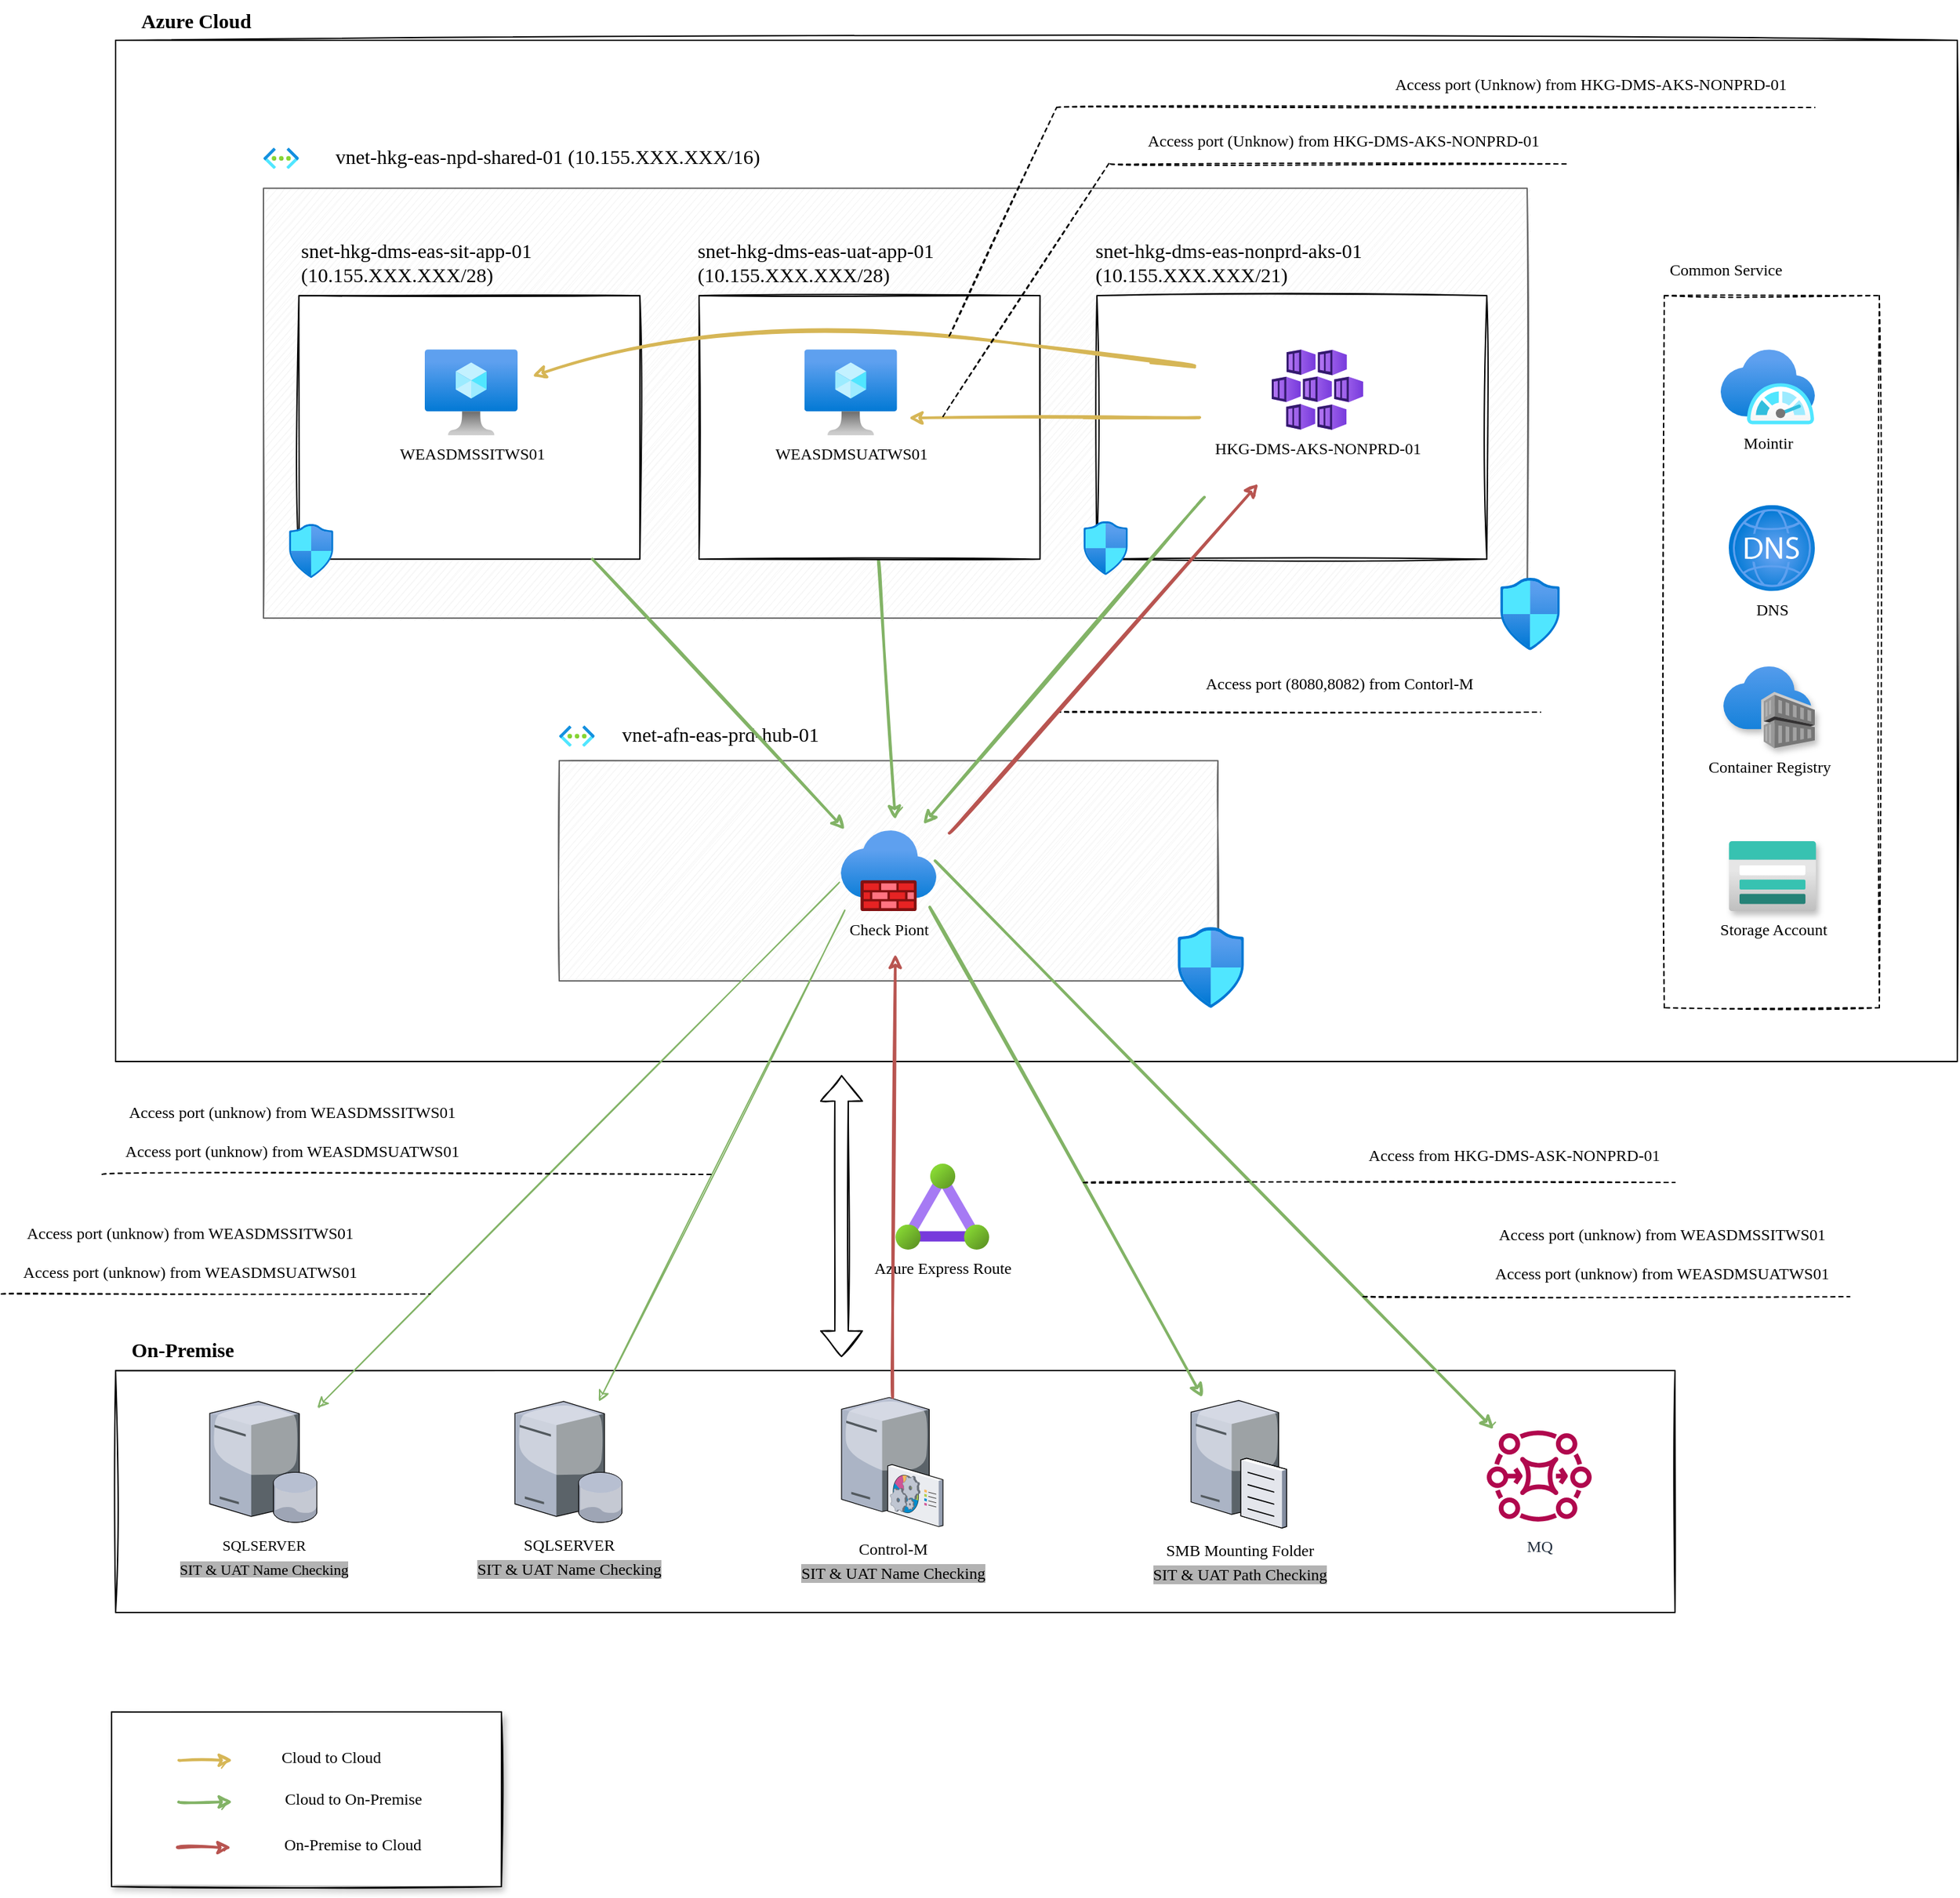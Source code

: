 <mxfile version="18.0.7" type="github">
  <diagram id="_1yi99HODvwLNVEbN80R" name="Page-1">
    <mxGraphModel dx="2105" dy="573" grid="1" gridSize="10" guides="1" tooltips="1" connect="1" arrows="1" fold="1" page="1" pageScale="1" pageWidth="827" pageHeight="1169" math="0" shadow="0">
      <root>
        <mxCell id="0" />
        <mxCell id="1" parent="0" />
        <mxCell id="jHShUy1M93uFHqez85aA-23" value="" style="rounded=0;whiteSpace=wrap;html=1;sketch=1;fontFamily=Comic Sans MS;" vertex="1" parent="1">
          <mxGeometry x="70" y="210" width="1370" height="760" as="geometry" />
        </mxCell>
        <mxCell id="jHShUy1M93uFHqez85aA-71" value="Azure Cloud" style="text;html=1;strokeColor=none;fillColor=none;align=center;verticalAlign=middle;whiteSpace=wrap;rounded=0;sketch=1;fontSize=15;fontStyle=1;fontFamily=Comic Sans MS;" vertex="1" parent="1">
          <mxGeometry x="70" y="180" width="120" height="30" as="geometry" />
        </mxCell>
        <mxCell id="jHShUy1M93uFHqez85aA-79" value="Azure Express Route" style="aspect=fixed;html=1;points=[];align=center;image;fontSize=12;image=img/lib/azure2/networking/ExpressRoute_Circuits.svg;sketch=1;fontFamily=Comic Sans MS;" vertex="1" parent="1">
          <mxGeometry x="650" y="1046" width="70" height="64" as="geometry" />
        </mxCell>
        <mxCell id="jHShUy1M93uFHqez85aA-81" value="" style="group" vertex="1" connectable="0" parent="1">
          <mxGeometry x="400" y="720" width="490" height="190" as="geometry" />
        </mxCell>
        <mxCell id="jHShUy1M93uFHqez85aA-42" value="" style="rounded=0;whiteSpace=wrap;html=1;sketch=1;fillColor=#f5f5f5;fontColor=#333333;strokeColor=#666666;fontFamily=Comic Sans MS;" vertex="1" parent="jHShUy1M93uFHqez85aA-81">
          <mxGeometry y="26.12" width="490" height="163.88" as="geometry" />
        </mxCell>
        <mxCell id="jHShUy1M93uFHqez85aA-43" value="" style="aspect=fixed;html=1;points=[];align=center;image;fontSize=12;image=img/lib/azure2/networking/Virtual_Networks.svg;sketch=1;rounded=0;fontFamily=Comic Sans MS;" vertex="1" parent="jHShUy1M93uFHqez85aA-81">
          <mxGeometry width="26.341" height="15.727" as="geometry" />
        </mxCell>
        <mxCell id="jHShUy1M93uFHqez85aA-80" value="Check Piont" style="aspect=fixed;html=1;points=[];align=center;image;fontSize=12;image=img/lib/azure2/networking/Firewalls.svg;sketch=1;fontFamily=Comic Sans MS;" vertex="1" parent="jHShUy1M93uFHqez85aA-81">
          <mxGeometry x="209.5" y="78.06" width="71" height="60" as="geometry" />
        </mxCell>
        <mxCell id="jHShUy1M93uFHqez85aA-163" value="vnet-afn-eas-prd-hub-01" style="text;html=1;strokeColor=none;fillColor=none;align=center;verticalAlign=middle;whiteSpace=wrap;rounded=0;sketch=1;fontFamily=Comic Sans MS;fontSize=15;fontStyle=0" vertex="1" parent="jHShUy1M93uFHqez85aA-81">
          <mxGeometry x="12" y="-9.14" width="216" height="30" as="geometry" />
        </mxCell>
        <mxCell id="jHShUy1M93uFHqez85aA-70" value="" style="rounded=0;whiteSpace=wrap;html=1;sketch=1;fontFamily=Comic Sans MS;" vertex="1" parent="1">
          <mxGeometry x="70" y="1200" width="1160" height="180" as="geometry" />
        </mxCell>
        <mxCell id="jHShUy1M93uFHqez85aA-74" value="On-Premise" style="text;html=1;strokeColor=none;fillColor=none;align=center;verticalAlign=middle;whiteSpace=wrap;rounded=0;sketch=1;fontFamily=Comic Sans MS;fontSize=15;fontStyle=1" vertex="1" parent="1">
          <mxGeometry x="70" y="1169" width="100" height="30" as="geometry" />
        </mxCell>
        <mxCell id="jHShUy1M93uFHqez85aA-87" value="&lt;font style=&quot;font-size: 11px;&quot;&gt;SQLSERVER&lt;br style=&quot;font-size: 11px;&quot;&gt;&lt;span style=&quot;background-color: rgb(179, 179, 179);&quot;&gt;SIT &amp;amp; UAT Name Checking&lt;/span&gt;&lt;br&gt;&lt;/font&gt;" style="verticalLabelPosition=bottom;sketch=0;aspect=fixed;html=1;verticalAlign=top;strokeColor=none;align=center;outlineConnect=0;shape=mxgraph.citrix.database_server;fontFamily=Comic Sans MS;fontSize=15;" vertex="1" parent="1">
          <mxGeometry x="140" y="1223" width="80" height="90" as="geometry" />
        </mxCell>
        <mxCell id="jHShUy1M93uFHqez85aA-88" value="&lt;font style=&quot;font-size: 12px;&quot;&gt;SQLSERVER&lt;br&gt;&lt;span style=&quot;background-color: rgb(179, 179, 179);&quot;&gt;SIT &amp;amp; UAT Name Checking&lt;/span&gt;&lt;br&gt;&lt;/font&gt;" style="verticalLabelPosition=bottom;sketch=0;aspect=fixed;html=1;verticalAlign=top;strokeColor=none;align=center;outlineConnect=0;shape=mxgraph.citrix.database_server;fontFamily=Comic Sans MS;fontSize=15;" vertex="1" parent="1">
          <mxGeometry x="367" y="1223" width="80" height="90" as="geometry" />
        </mxCell>
        <mxCell id="jHShUy1M93uFHqez85aA-91" value="&lt;font style=&quot;font-size: 12px;&quot;&gt;Control-M&lt;br&gt;&lt;span style=&quot;background-color: rgb(179, 179, 179);&quot;&gt;SIT &amp;amp; UAT Name Checking&lt;/span&gt;&lt;br&gt;&lt;/font&gt;" style="verticalLabelPosition=bottom;sketch=0;aspect=fixed;html=1;verticalAlign=top;strokeColor=none;align=center;outlineConnect=0;shape=mxgraph.citrix.command_center;fontFamily=Comic Sans MS;fontSize=15;" vertex="1" parent="1">
          <mxGeometry x="610" y="1220" width="75.5" height="96" as="geometry" />
        </mxCell>
        <mxCell id="jHShUy1M93uFHqez85aA-93" value="&lt;font style=&quot;font-size: 12px;&quot;&gt;SMB Mounting Folder&lt;br&gt;&lt;span style=&quot;background-color: rgb(179, 179, 179);&quot;&gt;SIT &amp;amp; UAT Path Checking&lt;/span&gt;&lt;br&gt;&lt;/font&gt;" style="verticalLabelPosition=bottom;sketch=0;aspect=fixed;html=1;verticalAlign=top;strokeColor=none;align=center;outlineConnect=0;shape=mxgraph.citrix.file_server;fontFamily=Comic Sans MS;fontSize=15;" vertex="1" parent="1">
          <mxGeometry x="870" y="1220" width="71" height="97" as="geometry" />
        </mxCell>
        <mxCell id="jHShUy1M93uFHqez85aA-94" value="MQ" style="sketch=0;outlineConnect=0;fontColor=#232F3E;gradientColor=none;fillColor=#B0084D;strokeColor=none;dashed=0;verticalLabelPosition=bottom;verticalAlign=top;align=center;html=1;fontSize=12;fontStyle=0;aspect=fixed;pointerEvents=1;shape=mxgraph.aws4.mq_broker;fontFamily=Comic Sans MS;" vertex="1" parent="1">
          <mxGeometry x="1090" y="1239" width="78" height="78" as="geometry" />
        </mxCell>
        <mxCell id="jHShUy1M93uFHqez85aA-105" value="" style="endArrow=classic;html=1;sketch=1;fontFamily=Comic Sans MS;fontSize=15;curved=1;exitX=0.041;exitY=0.989;exitDx=0;exitDy=0;exitPerimeter=0;fillColor=#d5e8d4;strokeColor=#82b366;" edge="1" parent="1" source="jHShUy1M93uFHqez85aA-80" target="jHShUy1M93uFHqez85aA-88">
          <mxGeometry width="50" height="50" relative="1" as="geometry">
            <mxPoint x="310" y="900" as="sourcePoint" />
            <mxPoint x="360" y="850" as="targetPoint" />
          </mxGeometry>
        </mxCell>
        <mxCell id="jHShUy1M93uFHqez85aA-121" value="Access port (unknow) from WEASDMSSITWS01&lt;br&gt;&lt;br&gt;Access port (unknow) from WEASDMSUATWS01" style="edgeLabel;html=1;align=center;verticalAlign=middle;resizable=0;points=[];fontSize=12;fontFamily=Comic Sans MS;labelBackgroundColor=default;labelBorderColor=none;" vertex="1" connectable="0" parent="jHShUy1M93uFHqez85aA-105">
          <mxGeometry x="-0.061" y="3" relative="1" as="geometry">
            <mxPoint x="-328" y="-9" as="offset" />
          </mxGeometry>
        </mxCell>
        <mxCell id="jHShUy1M93uFHqez85aA-106" value="" style="endArrow=classic;html=1;sketch=1;fontFamily=Comic Sans MS;fontSize=15;curved=1;exitX=-0.015;exitY=0.642;exitDx=0;exitDy=0;exitPerimeter=0;fillColor=#d5e8d4;strokeColor=#82b366;" edge="1" parent="1" source="jHShUy1M93uFHqez85aA-80" target="jHShUy1M93uFHqez85aA-87">
          <mxGeometry width="50" height="50" relative="1" as="geometry">
            <mxPoint x="370" y="1080" as="sourcePoint" />
            <mxPoint x="420" y="1030" as="targetPoint" />
          </mxGeometry>
        </mxCell>
        <mxCell id="jHShUy1M93uFHqez85aA-119" value="Access port (unknow) from WEASDMSSITWS01&lt;br&gt;&lt;br&gt;Access port (unknow) from WEASDMSUATWS01" style="edgeLabel;html=1;align=center;verticalAlign=middle;resizable=0;points=[];fontSize=12;fontFamily=Comic Sans MS;horizontal=1;labelPosition=center;verticalLabelPosition=middle;" vertex="1" connectable="0" parent="jHShUy1M93uFHqez85aA-106">
          <mxGeometry x="0.088" y="-1" relative="1" as="geometry">
            <mxPoint x="-272" y="63" as="offset" />
          </mxGeometry>
        </mxCell>
        <mxCell id="jHShUy1M93uFHqez85aA-108" value="" style="endArrow=classic;html=1;sketch=1;fontFamily=Comic Sans MS;fontSize=15;curved=1;exitX=0.931;exitY=0.949;exitDx=0;exitDy=0;exitPerimeter=0;fillColor=#d5e8d4;strokeColor=#82b366;strokeWidth=2;" edge="1" parent="1" source="jHShUy1M93uFHqez85aA-80" target="jHShUy1M93uFHqez85aA-93">
          <mxGeometry width="50" height="50" relative="1" as="geometry">
            <mxPoint x="880" y="1070" as="sourcePoint" />
            <mxPoint x="930" y="1020" as="targetPoint" />
          </mxGeometry>
        </mxCell>
        <mxCell id="jHShUy1M93uFHqez85aA-109" value="" style="endArrow=classic;html=1;sketch=1;fontFamily=Comic Sans MS;fontSize=15;curved=1;exitX=0.987;exitY=0.376;exitDx=0;exitDy=0;exitPerimeter=0;fillColor=#d5e8d4;strokeColor=#82b366;strokeWidth=2;" edge="1" parent="1" source="jHShUy1M93uFHqez85aA-80" target="jHShUy1M93uFHqez85aA-94">
          <mxGeometry width="50" height="50" relative="1" as="geometry">
            <mxPoint x="1010" y="860" as="sourcePoint" />
            <mxPoint x="1060" y="810" as="targetPoint" />
          </mxGeometry>
        </mxCell>
        <mxCell id="jHShUy1M93uFHqez85aA-56" value="" style="rounded=0;whiteSpace=wrap;html=1;sketch=1;fillColor=#f5f5f5;fontColor=#333333;strokeColor=#666666;fontFamily=Comic Sans MS;" vertex="1" parent="1">
          <mxGeometry x="180" y="320.12" width="940" height="319.88" as="geometry" />
        </mxCell>
        <mxCell id="jHShUy1M93uFHqez85aA-57" value="" style="aspect=fixed;html=1;points=[];align=center;image;fontSize=12;image=img/lib/azure2/networking/Virtual_Networks.svg;sketch=1;rounded=0;fontFamily=Comic Sans MS;" vertex="1" parent="1">
          <mxGeometry x="180" y="290" width="26.341" height="15.727" as="geometry" />
        </mxCell>
        <mxCell id="jHShUy1M93uFHqez85aA-115" value="&lt;span&gt;&lt;span&gt;vnet-hkg-eas-npd-shared-01 (10.155.XXX.XXX/16)&lt;/span&gt;&lt;/span&gt;" style="text;html=1;strokeColor=none;fillColor=none;align=center;verticalAlign=middle;whiteSpace=wrap;rounded=0;sketch=1;fontFamily=Comic Sans MS;fontSize=15;fontStyle=0" vertex="1" parent="1">
          <mxGeometry x="193" y="280.86" width="397" height="30" as="geometry" />
        </mxCell>
        <mxCell id="jHShUy1M93uFHqez85aA-122" value="" style="endArrow=none;html=1;sketch=1;fontFamily=Comic Sans MS;fontSize=12;curved=1;dashed=1;" edge="1" parent="1">
          <mxGeometry width="50" height="50" relative="1" as="geometry">
            <mxPoint x="60" y="1054" as="sourcePoint" />
            <mxPoint x="514" y="1054" as="targetPoint" />
          </mxGeometry>
        </mxCell>
        <mxCell id="jHShUy1M93uFHqez85aA-123" value="" style="endArrow=none;html=1;sketch=1;fontFamily=Comic Sans MS;fontSize=12;curved=1;dashed=1;" edge="1" parent="1">
          <mxGeometry width="50" height="50" relative="1" as="geometry">
            <mxPoint x="-15" y="1143" as="sourcePoint" />
            <mxPoint x="304" y="1143" as="targetPoint" />
          </mxGeometry>
        </mxCell>
        <mxCell id="jHShUy1M93uFHqez85aA-110" value="" style="shape=flexArrow;endArrow=classic;startArrow=classic;html=1;sketch=1;fontFamily=Comic Sans MS;fontSize=15;curved=1;" edge="1" parent="1">
          <mxGeometry width="100" height="100" relative="1" as="geometry">
            <mxPoint x="610" y="1190" as="sourcePoint" />
            <mxPoint x="610" y="980" as="targetPoint" />
          </mxGeometry>
        </mxCell>
        <mxCell id="jHShUy1M93uFHqez85aA-124" value="" style="endArrow=none;html=1;sketch=1;fontFamily=Comic Sans MS;fontSize=12;curved=1;dashed=1;" edge="1" parent="1">
          <mxGeometry width="50" height="50" relative="1" as="geometry">
            <mxPoint x="790" y="1060" as="sourcePoint" />
            <mxPoint x="1230" y="1060" as="targetPoint" />
          </mxGeometry>
        </mxCell>
        <mxCell id="jHShUy1M93uFHqez85aA-125" value="Access port (unknow) from WEASDMSSITWS01&lt;br&gt;&lt;br&gt;Access port (unknow) from WEASDMSUATWS01" style="edgeLabel;html=1;align=center;verticalAlign=middle;resizable=0;points=[];fontSize=12;fontFamily=Comic Sans MS;labelBackgroundColor=default;labelBorderColor=none;" vertex="1" connectable="0" parent="1">
          <mxGeometry x="1220.002" y="1113.004" as="geometry" />
        </mxCell>
        <mxCell id="jHShUy1M93uFHqez85aA-126" value="" style="endArrow=none;html=1;sketch=1;fontFamily=Comic Sans MS;fontSize=12;curved=1;dashed=1;" edge="1" parent="1">
          <mxGeometry width="50" height="50" relative="1" as="geometry">
            <mxPoint x="998" y="1145" as="sourcePoint" />
            <mxPoint x="1360" y="1145" as="targetPoint" />
          </mxGeometry>
        </mxCell>
        <mxCell id="jHShUy1M93uFHqez85aA-127" value="Access from HKG-DMS-ASK-NONPRD-01" style="edgeLabel;html=1;align=center;verticalAlign=middle;resizable=0;points=[];fontSize=12;fontFamily=Comic Sans MS;labelBackgroundColor=default;labelBorderColor=none;" vertex="1" connectable="0" parent="1">
          <mxGeometry x="1110.002" y="1040.004" as="geometry" />
        </mxCell>
        <mxCell id="jHShUy1M93uFHqez85aA-128" value="" style="endArrow=classic;html=1;sketch=1;fontFamily=Comic Sans MS;fontSize=12;curved=1;fillColor=#f8cecc;strokeColor=#b85450;strokeWidth=2;" edge="1" parent="1" source="jHShUy1M93uFHqez85aA-91">
          <mxGeometry width="50" height="50" relative="1" as="geometry">
            <mxPoint x="590" y="1130" as="sourcePoint" />
            <mxPoint x="650" y="890" as="targetPoint" />
          </mxGeometry>
        </mxCell>
        <mxCell id="jHShUy1M93uFHqez85aA-130" value="" style="endArrow=none;html=1;sketch=1;fontFamily=Comic Sans MS;fontSize=12;curved=1;dashed=1;" edge="1" parent="1">
          <mxGeometry width="50" height="50" relative="1" as="geometry">
            <mxPoint x="770" y="710" as="sourcePoint" />
            <mxPoint x="1130" y="710" as="targetPoint" />
          </mxGeometry>
        </mxCell>
        <mxCell id="jHShUy1M93uFHqez85aA-131" value="Access port (8080,8082) from Contorl-M" style="edgeLabel;html=1;align=center;verticalAlign=middle;resizable=0;points=[];fontSize=12;fontFamily=Comic Sans MS;labelBackgroundColor=default;labelBorderColor=none;" vertex="1" connectable="0" parent="1">
          <mxGeometry x="1093.002" y="1060.004" as="geometry">
            <mxPoint x="-113" y="-371" as="offset" />
          </mxGeometry>
        </mxCell>
        <mxCell id="jHShUy1M93uFHqez85aA-134" value="" style="aspect=fixed;html=1;points=[];align=center;image;fontSize=12;image=img/lib/azure2/networking/Network_Security_Groups.svg;labelBackgroundColor=#B3B3B3;labelBorderColor=none;sketch=1;fontFamily=Comic Sans MS;" vertex="1" parent="1">
          <mxGeometry x="1100" y="610" width="44.37" height="53.88" as="geometry" />
        </mxCell>
        <mxCell id="jHShUy1M93uFHqez85aA-136" value="" style="aspect=fixed;html=1;points=[];align=center;image;fontSize=12;image=img/lib/azure2/networking/Network_Security_Groups.svg;labelBackgroundColor=#B3B3B3;labelBorderColor=none;sketch=1;fontFamily=Comic Sans MS;" vertex="1" parent="1">
          <mxGeometry x="860" y="870" width="49.42" height="60" as="geometry" />
        </mxCell>
        <mxCell id="jHShUy1M93uFHqez85aA-138" value="" style="rounded=0;whiteSpace=wrap;html=1;sketch=1;fontFamily=Comic Sans MS;" vertex="1" parent="1">
          <mxGeometry x="800" y="400" width="290" height="196.12" as="geometry" />
        </mxCell>
        <mxCell id="jHShUy1M93uFHqez85aA-59" value="" style="rounded=0;whiteSpace=wrap;html=1;sketch=1;fontFamily=Comic Sans MS;" vertex="1" parent="1">
          <mxGeometry x="206.34" y="400" width="253.66" height="196.12" as="geometry" />
        </mxCell>
        <mxCell id="jHShUy1M93uFHqez85aA-112" value="WEASDMSSITWS01" style="aspect=fixed;html=1;points=[];align=center;image;fontSize=12;image=img/lib/azure2/compute/Virtual_Machine.svg;sketch=1;fontFamily=Comic Sans MS;" vertex="1" parent="1">
          <mxGeometry x="300" y="440" width="69" height="64" as="geometry" />
        </mxCell>
        <mxCell id="jHShUy1M93uFHqez85aA-114" value="HKG-DMS-AKS-NONPRD-01" style="aspect=fixed;html=1;points=[];align=center;image;fontSize=12;image=img/lib/azure2/compute/Kubernetes_Services.svg;sketch=1;fontFamily=Comic Sans MS;" vertex="1" parent="1">
          <mxGeometry x="930" y="440" width="68" height="60" as="geometry" />
        </mxCell>
        <mxCell id="jHShUy1M93uFHqez85aA-135" value="" style="aspect=fixed;html=1;points=[];align=center;image;fontSize=12;image=img/lib/azure2/networking/Network_Security_Groups.svg;labelBackgroundColor=#B3B3B3;labelBorderColor=none;sketch=1;fontFamily=Comic Sans MS;" vertex="1" parent="1">
          <mxGeometry x="199" y="570" width="32.94" height="40" as="geometry" />
        </mxCell>
        <mxCell id="jHShUy1M93uFHqez85aA-107" value="" style="endArrow=classic;html=1;sketch=1;fontFamily=Comic Sans MS;fontSize=15;curved=1;entryX=0.863;entryY=-0.078;entryDx=0;entryDy=0;entryPerimeter=0;fillColor=#d5e8d4;strokeColor=#82b366;strokeWidth=2;" edge="1" parent="1" target="jHShUy1M93uFHqez85aA-80">
          <mxGeometry width="50" height="50" relative="1" as="geometry">
            <mxPoint x="880" y="550" as="sourcePoint" />
            <mxPoint x="910" y="630" as="targetPoint" />
          </mxGeometry>
        </mxCell>
        <mxCell id="jHShUy1M93uFHqez85aA-129" value="" style="endArrow=classic;html=1;sketch=1;fontFamily=Comic Sans MS;fontSize=12;curved=1;fillColor=#f8cecc;strokeColor=#b85450;strokeWidth=2;exitX=0.592;exitY=0.329;exitDx=0;exitDy=0;exitPerimeter=0;" edge="1" parent="1" source="jHShUy1M93uFHqez85aA-42">
          <mxGeometry width="50" height="50" relative="1" as="geometry">
            <mxPoint x="700" y="790" as="sourcePoint" />
            <mxPoint x="920" y="540" as="targetPoint" />
          </mxGeometry>
        </mxCell>
        <mxCell id="jHShUy1M93uFHqez85aA-101" value="" style="endArrow=classic;html=1;sketch=1;fontFamily=Comic Sans MS;fontSize=15;curved=1;fillColor=#d5e8d4;strokeColor=#82b366;strokeWidth=2;" edge="1" parent="1" source="jHShUy1M93uFHqez85aA-161">
          <mxGeometry width="50" height="50" relative="1" as="geometry">
            <mxPoint x="620" y="520" as="sourcePoint" />
            <mxPoint x="650" y="790" as="targetPoint" />
          </mxGeometry>
        </mxCell>
        <mxCell id="jHShUy1M93uFHqez85aA-100" value="" style="endArrow=classic;html=1;sketch=1;fontFamily=Comic Sans MS;fontSize=15;curved=1;entryX=0.041;entryY=-0.011;entryDx=0;entryDy=0;entryPerimeter=0;fillColor=#d5e8d4;strokeColor=#82b366;strokeWidth=2;" edge="1" parent="1" source="jHShUy1M93uFHqez85aA-59" target="jHShUy1M93uFHqez85aA-80">
          <mxGeometry width="50" height="50" relative="1" as="geometry">
            <mxPoint x="400" y="510" as="sourcePoint" />
            <mxPoint x="540" y="640" as="targetPoint" />
          </mxGeometry>
        </mxCell>
        <mxCell id="jHShUy1M93uFHqez85aA-139" value="&lt;span&gt;snet-hkg-dms-eas-uat-app-01&lt;br&gt;(10.155.XXX.XXX/28)&lt;/span&gt;" style="text;html=1;strokeColor=none;fillColor=none;align=left;verticalAlign=middle;whiteSpace=wrap;rounded=0;sketch=1;fontFamily=Comic Sans MS;fontSize=15;fontStyle=0" vertex="1" parent="1">
          <mxGeometry x="501" y="360" width="260" height="30" as="geometry" />
        </mxCell>
        <mxCell id="jHShUy1M93uFHqez85aA-140" value="&lt;span&gt;snet-hkg-dms-eas-nonprd-aks-01&lt;br&gt;(10.155.XXX.XXX/21)&lt;/span&gt;" style="text;html=1;strokeColor=none;fillColor=none;align=left;verticalAlign=middle;whiteSpace=wrap;rounded=0;sketch=1;fontFamily=Comic Sans MS;fontSize=15;fontStyle=0" vertex="1" parent="1">
          <mxGeometry x="797" y="360" width="270" height="30" as="geometry" />
        </mxCell>
        <mxCell id="jHShUy1M93uFHqez85aA-144" value="" style="aspect=fixed;html=1;points=[];align=center;image;fontSize=12;image=img/lib/azure2/networking/Network_Security_Groups.svg;labelBackgroundColor=#B3B3B3;labelBorderColor=none;sketch=1;fontFamily=Comic Sans MS;" vertex="1" parent="1">
          <mxGeometry x="790" y="567.88" width="32.94" height="40" as="geometry" />
        </mxCell>
        <mxCell id="jHShUy1M93uFHqez85aA-145" value="" style="rounded=0;whiteSpace=wrap;html=1;labelBackgroundColor=#B3B3B3;labelBorderColor=none;sketch=1;fontFamily=Comic Sans MS;fontSize=12;shadow=1;" vertex="1" parent="1">
          <mxGeometry x="67" y="1454" width="290" height="130" as="geometry" />
        </mxCell>
        <mxCell id="jHShUy1M93uFHqez85aA-146" value="" style="endArrow=classic;html=1;sketch=1;fontFamily=Comic Sans MS;fontSize=12;strokeWidth=2;curved=1;fillColor=#fff2cc;strokeColor=#d6b656;" edge="1" parent="1">
          <mxGeometry width="50" height="50" relative="1" as="geometry">
            <mxPoint x="117" y="1490" as="sourcePoint" />
            <mxPoint x="157" y="1490" as="targetPoint" />
          </mxGeometry>
        </mxCell>
        <mxCell id="jHShUy1M93uFHqez85aA-147" value="Cloud to Cloud" style="text;html=1;strokeColor=none;fillColor=none;align=center;verticalAlign=middle;whiteSpace=wrap;rounded=0;labelBackgroundColor=none;labelBorderColor=none;sketch=1;fontFamily=Comic Sans MS;fontSize=12;" vertex="1" parent="1">
          <mxGeometry x="185" y="1473" width="91" height="30" as="geometry" />
        </mxCell>
        <mxCell id="jHShUy1M93uFHqez85aA-148" value="" style="endArrow=classic;html=1;sketch=1;fontFamily=Comic Sans MS;fontSize=12;strokeWidth=2;curved=1;fillColor=#d5e8d4;strokeColor=#82b366;" edge="1" parent="1">
          <mxGeometry width="50" height="50" relative="1" as="geometry">
            <mxPoint x="117" y="1521" as="sourcePoint" />
            <mxPoint x="157" y="1521" as="targetPoint" />
          </mxGeometry>
        </mxCell>
        <mxCell id="jHShUy1M93uFHqez85aA-149" value="Cloud to On-Premise" style="text;html=1;strokeColor=none;fillColor=none;align=center;verticalAlign=middle;whiteSpace=wrap;rounded=0;labelBackgroundColor=none;labelBorderColor=none;sketch=1;fontFamily=Comic Sans MS;fontSize=12;" vertex="1" parent="1">
          <mxGeometry x="187" y="1504" width="120" height="30" as="geometry" />
        </mxCell>
        <mxCell id="jHShUy1M93uFHqez85aA-150" value="" style="endArrow=classic;html=1;sketch=1;fontFamily=Comic Sans MS;fontSize=12;strokeWidth=2;curved=1;fillColor=#f8cecc;strokeColor=#b85450;" edge="1" parent="1">
          <mxGeometry width="50" height="50" relative="1" as="geometry">
            <mxPoint x="116" y="1555" as="sourcePoint" />
            <mxPoint x="156" y="1555" as="targetPoint" />
          </mxGeometry>
        </mxCell>
        <mxCell id="jHShUy1M93uFHqez85aA-151" value="On-Premise to Cloud" style="text;html=1;strokeColor=none;fillColor=none;align=center;verticalAlign=middle;whiteSpace=wrap;rounded=0;labelBackgroundColor=none;labelBorderColor=none;sketch=1;fontFamily=Comic Sans MS;fontSize=12;" vertex="1" parent="1">
          <mxGeometry x="186" y="1538" width="121" height="30" as="geometry" />
        </mxCell>
        <mxCell id="jHShUy1M93uFHqez85aA-156" value="" style="rounded=0;whiteSpace=wrap;html=1;labelBackgroundColor=none;labelBorderColor=none;sketch=1;fontFamily=Comic Sans MS;fontSize=12;fontColor=default;dashed=1;" vertex="1" parent="1">
          <mxGeometry x="1222" y="400" width="160" height="530" as="geometry" />
        </mxCell>
        <mxCell id="jHShUy1M93uFHqez85aA-155" value="Mointir" style="aspect=fixed;html=1;points=[];align=center;image;fontSize=12;image=img/lib/azure2/monitor/SAP_Azure_Monitor.svg;labelBackgroundColor=none;labelBorderColor=none;sketch=1;fontFamily=Comic Sans MS;" vertex="1" parent="1">
          <mxGeometry x="1264" y="440" width="70" height="56.0" as="geometry" />
        </mxCell>
        <mxCell id="jHShUy1M93uFHqez85aA-154" value="DNS" style="aspect=fixed;html=1;points=[];align=center;image;fontSize=12;image=img/lib/azure2/networking/DNS_Zones.svg;labelBackgroundColor=none;labelBorderColor=none;sketch=1;fontFamily=Comic Sans MS;" vertex="1" parent="1">
          <mxGeometry x="1270" y="555.88" width="64" height="64" as="geometry" />
        </mxCell>
        <mxCell id="jHShUy1M93uFHqez85aA-157" value="Common Service" style="text;html=1;strokeColor=none;fillColor=none;align=center;verticalAlign=middle;whiteSpace=wrap;rounded=0;dashed=1;labelBackgroundColor=none;labelBorderColor=none;sketch=1;fontFamily=Comic Sans MS;fontSize=12;fontColor=default;" vertex="1" parent="1">
          <mxGeometry x="1213" y="366" width="110" height="30" as="geometry" />
        </mxCell>
        <mxCell id="jHShUy1M93uFHqez85aA-161" value="" style="rounded=0;whiteSpace=wrap;html=1;sketch=1;fontFamily=Comic Sans MS;" vertex="1" parent="1">
          <mxGeometry x="504" y="400" width="253.66" height="196.12" as="geometry" />
        </mxCell>
        <mxCell id="jHShUy1M93uFHqez85aA-162" value="&lt;span&gt;snet-hkg-dms-eas-sit-app-01&lt;br&gt;(10.155.XXX.XXX/28)&lt;/span&gt;" style="text;html=1;strokeColor=none;fillColor=none;align=left;verticalAlign=middle;whiteSpace=wrap;rounded=0;sketch=1;fontFamily=Comic Sans MS;fontSize=15;fontStyle=0" vertex="1" parent="1">
          <mxGeometry x="206.34" y="360" width="243.66" height="30" as="geometry" />
        </mxCell>
        <mxCell id="jHShUy1M93uFHqez85aA-113" value="WEASDMSUATWS01" style="aspect=fixed;html=1;points=[];align=center;image;fontSize=12;image=img/lib/azure2/compute/Virtual_Machine.svg;sketch=1;fontFamily=Comic Sans MS;" vertex="1" parent="1">
          <mxGeometry x="582.33" y="440" width="69" height="64" as="geometry" />
        </mxCell>
        <mxCell id="jHShUy1M93uFHqez85aA-143" value="" style="endArrow=classic;html=1;sketch=1;fontFamily=Comic Sans MS;fontSize=12;strokeWidth=2;curved=1;fillColor=#fff2cc;strokeColor=#d6b656;" edge="1" parent="1">
          <mxGeometry width="50" height="50" relative="1" as="geometry">
            <mxPoint x="840" y="450" as="sourcePoint" />
            <mxPoint x="380" y="460" as="targetPoint" />
            <Array as="points">
              <mxPoint x="940" y="460" />
              <mxPoint x="530" y="410" />
            </Array>
          </mxGeometry>
        </mxCell>
        <mxCell id="jHShUy1M93uFHqez85aA-141" value="" style="endArrow=classic;html=1;sketch=1;fontFamily=Comic Sans MS;fontSize=12;strokeWidth=2;curved=1;entryX=0.84;entryY=0.306;entryDx=0;entryDy=0;entryPerimeter=0;fillColor=#fff2cc;strokeColor=#d6b656;" edge="1" parent="1">
          <mxGeometry width="50" height="50" relative="1" as="geometry">
            <mxPoint x="790" y="491" as="sourcePoint" />
            <mxPoint x="659.94" y="491.013" as="targetPoint" />
            <Array as="points">
              <mxPoint x="920" y="491" />
              <mxPoint x="790" y="491" />
            </Array>
          </mxGeometry>
        </mxCell>
        <mxCell id="jHShUy1M93uFHqez85aA-164" value="" style="endArrow=none;html=1;sketch=1;fontFamily=Comic Sans MS;fontSize=12;curved=1;dashed=1;" edge="1" parent="1">
          <mxGeometry width="50" height="50" relative="1" as="geometry">
            <mxPoint x="810" y="302" as="sourcePoint" />
            <mxPoint x="1150" y="302" as="targetPoint" />
          </mxGeometry>
        </mxCell>
        <mxCell id="jHShUy1M93uFHqez85aA-165" value="Access port (Unknow) from HKG-DMS-AKS-NONPRD-01" style="edgeLabel;html=1;align=center;verticalAlign=middle;resizable=0;points=[];fontSize=12;fontFamily=Comic Sans MS;labelBackgroundColor=default;labelBorderColor=none;" vertex="1" connectable="0" parent="1">
          <mxGeometry x="1096.002" y="656.004" as="geometry">
            <mxPoint x="-113" y="-371" as="offset" />
          </mxGeometry>
        </mxCell>
        <mxCell id="jHShUy1M93uFHqez85aA-166" value="" style="endArrow=none;html=1;sketch=1;fontFamily=Comic Sans MS;fontSize=12;curved=1;dashed=1;" edge="1" parent="1">
          <mxGeometry width="50" height="50" relative="1" as="geometry">
            <mxPoint x="690" y="430" as="sourcePoint" />
            <mxPoint x="770" y="260" as="targetPoint" />
          </mxGeometry>
        </mxCell>
        <mxCell id="jHShUy1M93uFHqez85aA-167" value="" style="endArrow=none;html=1;sketch=1;fontFamily=Comic Sans MS;fontSize=12;curved=1;dashed=1;" edge="1" parent="1">
          <mxGeometry width="50" height="50" relative="1" as="geometry">
            <mxPoint x="770" y="260" as="sourcePoint" />
            <mxPoint x="1334" y="260" as="targetPoint" />
          </mxGeometry>
        </mxCell>
        <mxCell id="jHShUy1M93uFHqez85aA-168" value="Access port (Unknow) from HKG-DMS-AKS-NONPRD-01" style="edgeLabel;html=1;align=center;verticalAlign=middle;resizable=0;points=[];fontSize=12;fontFamily=Comic Sans MS;labelBackgroundColor=default;labelBorderColor=none;" vertex="1" connectable="0" parent="1">
          <mxGeometry x="1280.002" y="613.884" as="geometry">
            <mxPoint x="-113" y="-371" as="offset" />
          </mxGeometry>
        </mxCell>
        <mxCell id="jHShUy1M93uFHqez85aA-169" value="" style="endArrow=none;html=1;sketch=1;fontFamily=Comic Sans MS;fontSize=12;curved=1;dashed=1;" edge="1" parent="1">
          <mxGeometry width="50" height="50" relative="1" as="geometry">
            <mxPoint x="685.5" y="490" as="sourcePoint" />
            <mxPoint x="810" y="300" as="targetPoint" />
          </mxGeometry>
        </mxCell>
        <mxCell id="jHShUy1M93uFHqez85aA-172" value="Container Registry" style="aspect=fixed;html=1;points=[];align=center;image;fontSize=12;image=img/lib/azure2/containers/Container_Registries.svg;shadow=1;dashed=1;labelBackgroundColor=none;labelBorderColor=none;sketch=1;fontFamily=Comic Sans MS;fontColor=default;" vertex="1" parent="1">
          <mxGeometry x="1266" y="676" width="68" height="61" as="geometry" />
        </mxCell>
        <mxCell id="jHShUy1M93uFHqez85aA-173" value="Storage Account" style="aspect=fixed;html=1;points=[];align=center;image;fontSize=12;image=img/lib/azure2/storage/Storage_Accounts.svg;shadow=1;dashed=1;labelBackgroundColor=none;labelBorderColor=none;sketch=1;fontFamily=Comic Sans MS;fontColor=default;" vertex="1" parent="1">
          <mxGeometry x="1270" y="806" width="65" height="52" as="geometry" />
        </mxCell>
      </root>
    </mxGraphModel>
  </diagram>
</mxfile>
